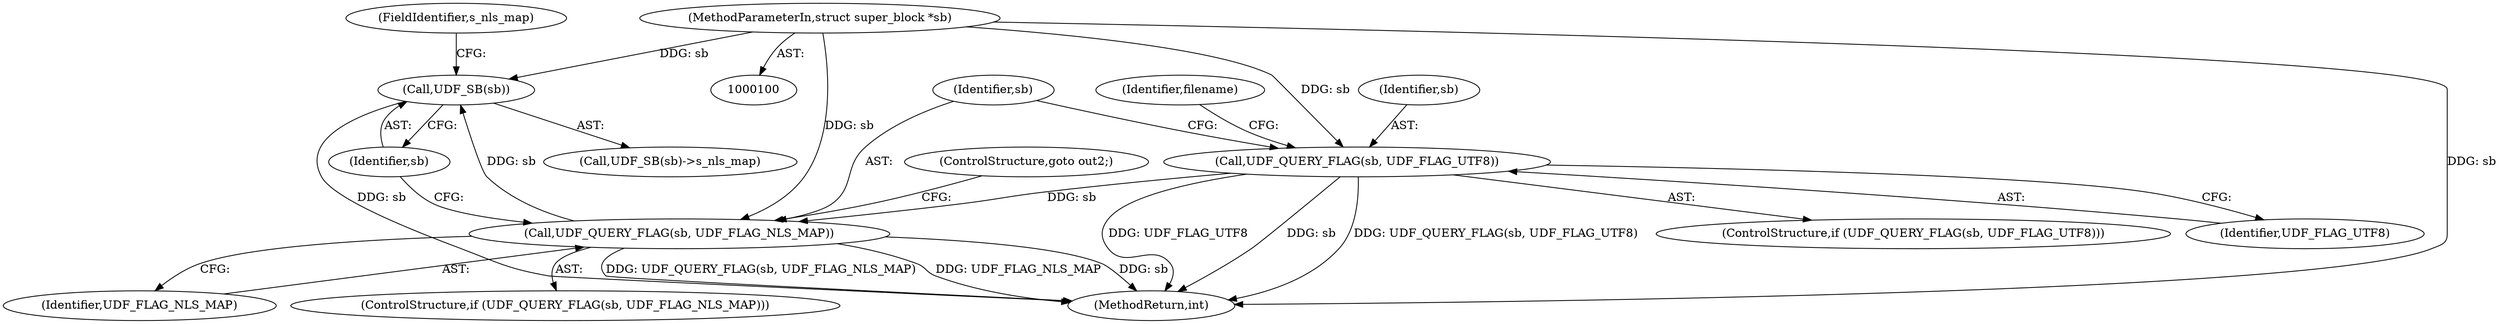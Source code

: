 digraph "0_linux_0e5cc9a40ada6046e6bc3bdfcd0c0d7e4b706b14_3@pointer" {
"1000165" [label="(Call,UDF_SB(sb))"];
"1000157" [label="(Call,UDF_QUERY_FLAG(sb, UDF_FLAG_NLS_MAP))"];
"1000141" [label="(Call,UDF_QUERY_FLAG(sb, UDF_FLAG_UTF8))"];
"1000101" [label="(MethodParameterIn,struct super_block *sb)"];
"1000159" [label="(Identifier,UDF_FLAG_NLS_MAP)"];
"1000101" [label="(MethodParameterIn,struct super_block *sb)"];
"1000156" [label="(ControlStructure,if (UDF_QUERY_FLAG(sb, UDF_FLAG_NLS_MAP)))"];
"1000140" [label="(ControlStructure,if (UDF_QUERY_FLAG(sb, UDF_FLAG_UTF8)))"];
"1000148" [label="(Identifier,filename)"];
"1000166" [label="(Identifier,sb)"];
"1000167" [label="(FieldIdentifier,s_nls_map)"];
"1000164" [label="(Call,UDF_SB(sb)->s_nls_map)"];
"1000158" [label="(Identifier,sb)"];
"1000176" [label="(ControlStructure,goto out2;)"];
"1000141" [label="(Call,UDF_QUERY_FLAG(sb, UDF_FLAG_UTF8))"];
"1000142" [label="(Identifier,sb)"];
"1000157" [label="(Call,UDF_QUERY_FLAG(sb, UDF_FLAG_NLS_MAP))"];
"1000143" [label="(Identifier,UDF_FLAG_UTF8)"];
"1000202" [label="(MethodReturn,int)"];
"1000165" [label="(Call,UDF_SB(sb))"];
"1000165" -> "1000164"  [label="AST: "];
"1000165" -> "1000166"  [label="CFG: "];
"1000166" -> "1000165"  [label="AST: "];
"1000167" -> "1000165"  [label="CFG: "];
"1000165" -> "1000202"  [label="DDG: sb"];
"1000157" -> "1000165"  [label="DDG: sb"];
"1000101" -> "1000165"  [label="DDG: sb"];
"1000157" -> "1000156"  [label="AST: "];
"1000157" -> "1000159"  [label="CFG: "];
"1000158" -> "1000157"  [label="AST: "];
"1000159" -> "1000157"  [label="AST: "];
"1000166" -> "1000157"  [label="CFG: "];
"1000176" -> "1000157"  [label="CFG: "];
"1000157" -> "1000202"  [label="DDG: UDF_QUERY_FLAG(sb, UDF_FLAG_NLS_MAP)"];
"1000157" -> "1000202"  [label="DDG: UDF_FLAG_NLS_MAP"];
"1000157" -> "1000202"  [label="DDG: sb"];
"1000141" -> "1000157"  [label="DDG: sb"];
"1000101" -> "1000157"  [label="DDG: sb"];
"1000141" -> "1000140"  [label="AST: "];
"1000141" -> "1000143"  [label="CFG: "];
"1000142" -> "1000141"  [label="AST: "];
"1000143" -> "1000141"  [label="AST: "];
"1000148" -> "1000141"  [label="CFG: "];
"1000158" -> "1000141"  [label="CFG: "];
"1000141" -> "1000202"  [label="DDG: sb"];
"1000141" -> "1000202"  [label="DDG: UDF_QUERY_FLAG(sb, UDF_FLAG_UTF8)"];
"1000141" -> "1000202"  [label="DDG: UDF_FLAG_UTF8"];
"1000101" -> "1000141"  [label="DDG: sb"];
"1000101" -> "1000100"  [label="AST: "];
"1000101" -> "1000202"  [label="DDG: sb"];
}
